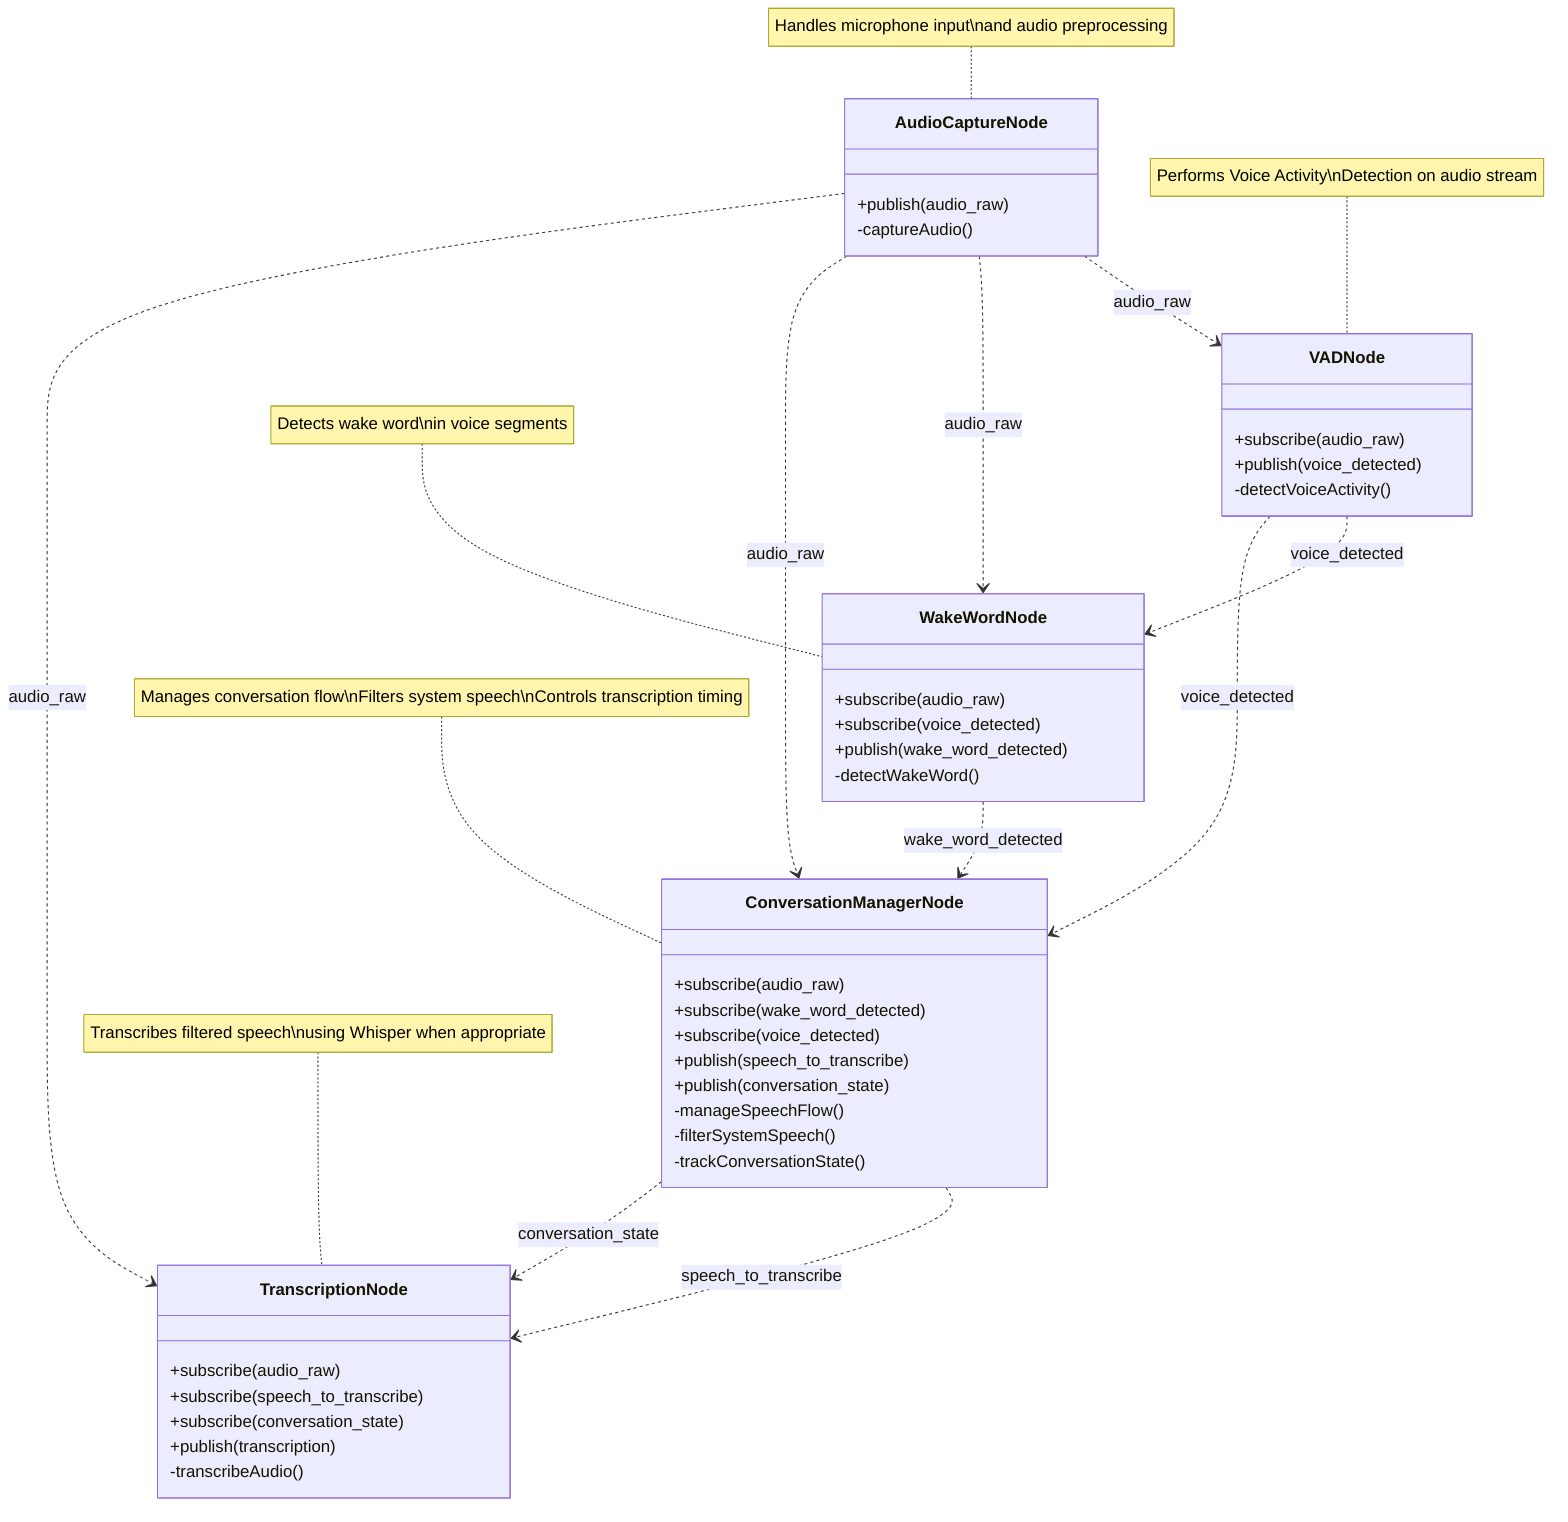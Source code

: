 classDiagram
    class AudioCaptureNode {
        +publish(audio_raw)
        -captureAudio()
    }
    
    class VADNode {
        +subscribe(audio_raw)
        +publish(voice_detected)
        -detectVoiceActivity()
    }
    
    class WakeWordNode {
        +subscribe(audio_raw)
        +subscribe(voice_detected)
        +publish(wake_word_detected)
        -detectWakeWord()
    }
    
    class ConversationManagerNode {
        +subscribe(audio_raw)
        +subscribe(wake_word_detected)
        +subscribe(voice_detected)
        +publish(speech_to_transcribe)
        +publish(conversation_state)
        -manageSpeechFlow()
        -filterSystemSpeech()
        -trackConversationState()
    }

    class TranscriptionNode {
        +subscribe(audio_raw)
        +subscribe(speech_to_transcribe)
        +subscribe(conversation_state)
        +publish(transcription)
        -transcribeAudio()
    }

    AudioCaptureNode ..> VADNode : audio_raw
    AudioCaptureNode ..> WakeWordNode : audio_raw
    AudioCaptureNode ..> ConversationManagerNode : audio_raw
    AudioCaptureNode ..> TranscriptionNode : audio_raw
    
    VADNode ..> WakeWordNode : voice_detected
    VADNode ..> ConversationManagerNode : voice_detected
    
    WakeWordNode ..> ConversationManagerNode : wake_word_detected
    
    ConversationManagerNode ..> TranscriptionNode : speech_to_transcribe
    ConversationManagerNode ..> TranscriptionNode : conversation_state

    note for AudioCaptureNode "Handles microphone input\nand audio preprocessing"
    note for VADNode "Performs Voice Activity\nDetection on audio stream"
    note for WakeWordNode "Detects wake word\nin voice segments"
    note for ConversationManagerNode "Manages conversation flow\nFilters system speech\nControls transcription timing"
    note for TranscriptionNode "Transcribes filtered speech\nusing Whisper when appropriate"